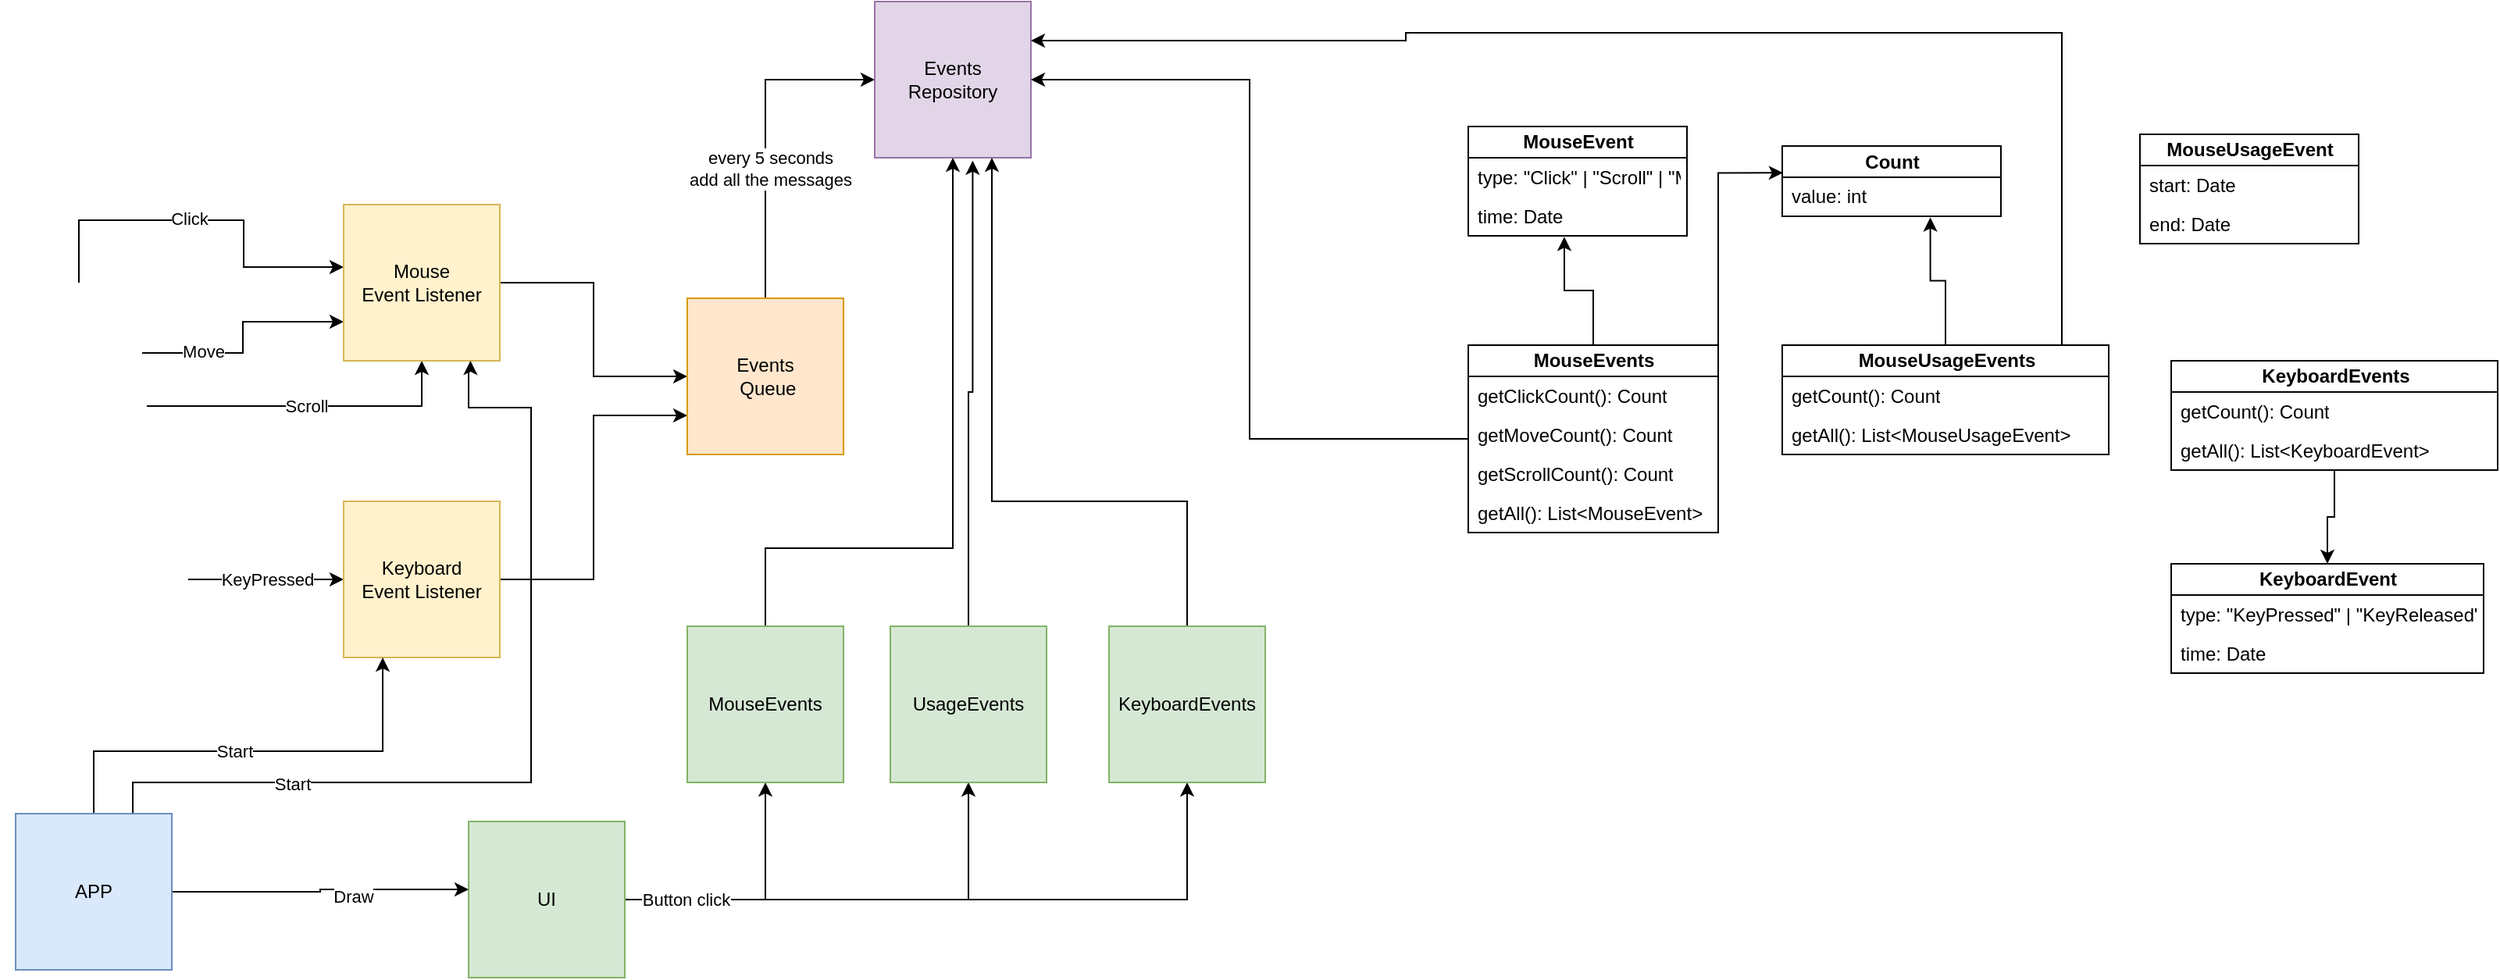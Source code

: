 <mxfile version="20.0.4" type="device"><diagram id="e49PPm_qFX69FSY8J7w2" name="Page-1"><mxGraphModel dx="1454" dy="904" grid="1" gridSize="10" guides="1" tooltips="1" connect="1" arrows="1" fold="1" page="1" pageScale="1" pageWidth="827" pageHeight="1169" math="0" shadow="0"><root><mxCell id="0"/><mxCell id="1" parent="0"/><mxCell id="9jS9S2Lwdvf-v5Fh1Jns-4" style="edgeStyle=orthogonalEdgeStyle;rounded=0;orthogonalLoop=1;jettySize=auto;html=1;" edge="1" parent="1" source="9jS9S2Lwdvf-v5Fh1Jns-1"><mxGeometry relative="1" as="geometry"><mxPoint x="250" y="180" as="targetPoint"/><Array as="points"><mxPoint x="81" y="150"/><mxPoint x="186" y="150"/><mxPoint x="186" y="180"/></Array></mxGeometry></mxCell><mxCell id="9jS9S2Lwdvf-v5Fh1Jns-5" value="Click" style="edgeLabel;html=1;align=center;verticalAlign=middle;resizable=0;points=[];" vertex="1" connectable="0" parent="9jS9S2Lwdvf-v5Fh1Jns-4"><mxGeometry x="-0.077" y="1" relative="1" as="geometry"><mxPoint as="offset"/></mxGeometry></mxCell><mxCell id="9jS9S2Lwdvf-v5Fh1Jns-6" value="Scroll" style="edgeStyle=orthogonalEdgeStyle;rounded=0;orthogonalLoop=1;jettySize=auto;html=1;entryX=0.5;entryY=1;entryDx=0;entryDy=0;exitX=1.037;exitY=0.878;exitDx=0;exitDy=0;exitPerimeter=0;" edge="1" parent="1" source="9jS9S2Lwdvf-v5Fh1Jns-1" target="9jS9S2Lwdvf-v5Fh1Jns-3"><mxGeometry relative="1" as="geometry"/></mxCell><mxCell id="9jS9S2Lwdvf-v5Fh1Jns-7" style="edgeStyle=orthogonalEdgeStyle;rounded=0;orthogonalLoop=1;jettySize=auto;html=1;entryX=0;entryY=0.75;entryDx=0;entryDy=0;" edge="1" parent="1" source="9jS9S2Lwdvf-v5Fh1Jns-1" target="9jS9S2Lwdvf-v5Fh1Jns-3"><mxGeometry relative="1" as="geometry"/></mxCell><mxCell id="9jS9S2Lwdvf-v5Fh1Jns-8" value="Move" style="edgeLabel;html=1;align=center;verticalAlign=middle;resizable=0;points=[];" vertex="1" connectable="0" parent="9jS9S2Lwdvf-v5Fh1Jns-7"><mxGeometry x="-0.476" y="1" relative="1" as="geometry"><mxPoint as="offset"/></mxGeometry></mxCell><mxCell id="9jS9S2Lwdvf-v5Fh1Jns-1" value="" style="shape=image;verticalLabelPosition=bottom;labelBackgroundColor=default;verticalAlign=top;aspect=fixed;imageAspect=0;image=https://img.freepik.com/free-icon/mouse-computer-with-electric-cable_318-9482.jpg?w=2000;" vertex="1" parent="1"><mxGeometry x="40" y="190" width="81" height="90" as="geometry"/></mxCell><mxCell id="9jS9S2Lwdvf-v5Fh1Jns-11" value="KeyPressed" style="edgeStyle=orthogonalEdgeStyle;rounded=0;orthogonalLoop=1;jettySize=auto;html=1;" edge="1" parent="1" source="9jS9S2Lwdvf-v5Fh1Jns-2" target="9jS9S2Lwdvf-v5Fh1Jns-10"><mxGeometry relative="1" as="geometry"/></mxCell><mxCell id="9jS9S2Lwdvf-v5Fh1Jns-2" value="" style="shape=image;verticalLabelPosition=bottom;labelBackgroundColor=default;verticalAlign=top;aspect=fixed;imageAspect=0;image=https://img.freepik.com/free-vector/illustration-computer-keyboard_53876-5567.jpg?w=2000;" vertex="1" parent="1"><mxGeometry x="30.5" y="320" width="120" height="120" as="geometry"/></mxCell><mxCell id="9jS9S2Lwdvf-v5Fh1Jns-13" style="edgeStyle=orthogonalEdgeStyle;rounded=0;orthogonalLoop=1;jettySize=auto;html=1;" edge="1" parent="1" source="9jS9S2Lwdvf-v5Fh1Jns-3" target="9jS9S2Lwdvf-v5Fh1Jns-12"><mxGeometry relative="1" as="geometry"/></mxCell><mxCell id="9jS9S2Lwdvf-v5Fh1Jns-3" value="Mouse &lt;br&gt;Event Listener" style="whiteSpace=wrap;html=1;aspect=fixed;fillColor=#fff2cc;strokeColor=#d6b656;" vertex="1" parent="1"><mxGeometry x="250" y="140" width="100" height="100" as="geometry"/></mxCell><mxCell id="9jS9S2Lwdvf-v5Fh1Jns-14" style="edgeStyle=orthogonalEdgeStyle;rounded=0;orthogonalLoop=1;jettySize=auto;html=1;entryX=0;entryY=0.75;entryDx=0;entryDy=0;" edge="1" parent="1" source="9jS9S2Lwdvf-v5Fh1Jns-10" target="9jS9S2Lwdvf-v5Fh1Jns-12"><mxGeometry relative="1" as="geometry"/></mxCell><mxCell id="9jS9S2Lwdvf-v5Fh1Jns-10" value="Keyboard&lt;br&gt;Event Listener" style="whiteSpace=wrap;html=1;aspect=fixed;fillColor=#fff2cc;strokeColor=#d6b656;" vertex="1" parent="1"><mxGeometry x="250" y="330" width="100" height="100" as="geometry"/></mxCell><mxCell id="9jS9S2Lwdvf-v5Fh1Jns-17" style="edgeStyle=orthogonalEdgeStyle;rounded=0;orthogonalLoop=1;jettySize=auto;html=1;entryX=0;entryY=0.5;entryDx=0;entryDy=0;exitX=0.5;exitY=0;exitDx=0;exitDy=0;" edge="1" parent="1" source="9jS9S2Lwdvf-v5Fh1Jns-12" target="9jS9S2Lwdvf-v5Fh1Jns-15"><mxGeometry relative="1" as="geometry"/></mxCell><mxCell id="9jS9S2Lwdvf-v5Fh1Jns-18" value="every 5 seconds&lt;br&gt;add all the messages" style="edgeLabel;html=1;align=center;verticalAlign=middle;resizable=0;points=[];" vertex="1" connectable="0" parent="9jS9S2Lwdvf-v5Fh1Jns-17"><mxGeometry x="-0.205" y="-3" relative="1" as="geometry"><mxPoint as="offset"/></mxGeometry></mxCell><mxCell id="9jS9S2Lwdvf-v5Fh1Jns-12" value="Events&lt;br&gt;&amp;nbsp;Queue" style="whiteSpace=wrap;html=1;aspect=fixed;fillColor=#ffe6cc;strokeColor=#d79b00;" vertex="1" parent="1"><mxGeometry x="470" y="200" width="100" height="100" as="geometry"/></mxCell><mxCell id="9jS9S2Lwdvf-v5Fh1Jns-15" value="Events&lt;br&gt;Repository" style="whiteSpace=wrap;html=1;aspect=fixed;fillColor=#e1d5e7;strokeColor=#9673a6;" vertex="1" parent="1"><mxGeometry x="590" y="10" width="100" height="100" as="geometry"/></mxCell><mxCell id="9jS9S2Lwdvf-v5Fh1Jns-33" style="edgeStyle=orthogonalEdgeStyle;rounded=0;orthogonalLoop=1;jettySize=auto;html=1;entryX=0.5;entryY=1;entryDx=0;entryDy=0;" edge="1" parent="1" source="9jS9S2Lwdvf-v5Fh1Jns-19" target="9jS9S2Lwdvf-v5Fh1Jns-30"><mxGeometry relative="1" as="geometry"/></mxCell><mxCell id="9jS9S2Lwdvf-v5Fh1Jns-35" style="edgeStyle=orthogonalEdgeStyle;rounded=0;orthogonalLoop=1;jettySize=auto;html=1;" edge="1" parent="1" source="9jS9S2Lwdvf-v5Fh1Jns-19" target="9jS9S2Lwdvf-v5Fh1Jns-31"><mxGeometry relative="1" as="geometry"/></mxCell><mxCell id="9jS9S2Lwdvf-v5Fh1Jns-36" style="edgeStyle=orthogonalEdgeStyle;rounded=0;orthogonalLoop=1;jettySize=auto;html=1;" edge="1" parent="1" source="9jS9S2Lwdvf-v5Fh1Jns-19" target="9jS9S2Lwdvf-v5Fh1Jns-32"><mxGeometry relative="1" as="geometry"/></mxCell><mxCell id="9jS9S2Lwdvf-v5Fh1Jns-41" value="Button click" style="edgeLabel;html=1;align=center;verticalAlign=middle;resizable=0;points=[];" vertex="1" connectable="0" parent="9jS9S2Lwdvf-v5Fh1Jns-36"><mxGeometry x="-0.66" y="-4" relative="1" as="geometry"><mxPoint x="-11" y="-4" as="offset"/></mxGeometry></mxCell><mxCell id="9jS9S2Lwdvf-v5Fh1Jns-19" value="UI" style="whiteSpace=wrap;html=1;aspect=fixed;fillColor=#d5e8d4;strokeColor=#82b366;" vertex="1" parent="1"><mxGeometry x="330" y="535" width="100" height="100" as="geometry"/></mxCell><mxCell id="9jS9S2Lwdvf-v5Fh1Jns-22" style="edgeStyle=orthogonalEdgeStyle;rounded=0;orthogonalLoop=1;jettySize=auto;html=1;entryX=0.25;entryY=1;entryDx=0;entryDy=0;" edge="1" parent="1" source="9jS9S2Lwdvf-v5Fh1Jns-21" target="9jS9S2Lwdvf-v5Fh1Jns-10"><mxGeometry relative="1" as="geometry"><Array as="points"><mxPoint x="90" y="490"/><mxPoint x="275" y="490"/></Array></mxGeometry></mxCell><mxCell id="9jS9S2Lwdvf-v5Fh1Jns-23" value="Start" style="edgeLabel;html=1;align=center;verticalAlign=middle;resizable=0;points=[];" vertex="1" connectable="0" parent="9jS9S2Lwdvf-v5Fh1Jns-22"><mxGeometry x="-0.2" y="-3" relative="1" as="geometry"><mxPoint x="16" y="-3" as="offset"/></mxGeometry></mxCell><mxCell id="9jS9S2Lwdvf-v5Fh1Jns-26" style="edgeStyle=orthogonalEdgeStyle;rounded=0;orthogonalLoop=1;jettySize=auto;html=1;entryX=0;entryY=0.435;entryDx=0;entryDy=0;entryPerimeter=0;" edge="1" parent="1" source="9jS9S2Lwdvf-v5Fh1Jns-21" target="9jS9S2Lwdvf-v5Fh1Jns-19"><mxGeometry relative="1" as="geometry"/></mxCell><mxCell id="9jS9S2Lwdvf-v5Fh1Jns-27" value="Draw" style="edgeLabel;html=1;align=center;verticalAlign=middle;resizable=0;points=[];" vertex="1" connectable="0" parent="9jS9S2Lwdvf-v5Fh1Jns-26"><mxGeometry x="0.217" y="-4" relative="1" as="geometry"><mxPoint x="1" as="offset"/></mxGeometry></mxCell><mxCell id="9jS9S2Lwdvf-v5Fh1Jns-28" style="edgeStyle=orthogonalEdgeStyle;rounded=0;orthogonalLoop=1;jettySize=auto;html=1;exitX=0.75;exitY=0;exitDx=0;exitDy=0;entryX=0.812;entryY=1;entryDx=0;entryDy=0;entryPerimeter=0;" edge="1" parent="1" source="9jS9S2Lwdvf-v5Fh1Jns-21" target="9jS9S2Lwdvf-v5Fh1Jns-3"><mxGeometry relative="1" as="geometry"><mxPoint x="330" y="260" as="targetPoint"/><Array as="points"><mxPoint x="115" y="510"/><mxPoint x="370" y="510"/><mxPoint x="370" y="270"/><mxPoint x="330" y="270"/><mxPoint x="330" y="244"/><mxPoint x="331" y="244"/></Array></mxGeometry></mxCell><mxCell id="9jS9S2Lwdvf-v5Fh1Jns-29" value="Start" style="edgeLabel;html=1;align=center;verticalAlign=middle;resizable=0;points=[];" vertex="1" connectable="0" parent="9jS9S2Lwdvf-v5Fh1Jns-28"><mxGeometry x="-0.584" relative="1" as="geometry"><mxPoint y="1" as="offset"/></mxGeometry></mxCell><mxCell id="9jS9S2Lwdvf-v5Fh1Jns-21" value="APP" style="whiteSpace=wrap;html=1;aspect=fixed;fillColor=#dae8fc;strokeColor=#6c8ebf;" vertex="1" parent="1"><mxGeometry x="40" y="530" width="100" height="100" as="geometry"/></mxCell><mxCell id="9jS9S2Lwdvf-v5Fh1Jns-37" style="edgeStyle=orthogonalEdgeStyle;rounded=0;orthogonalLoop=1;jettySize=auto;html=1;entryX=0.5;entryY=1;entryDx=0;entryDy=0;" edge="1" parent="1" source="9jS9S2Lwdvf-v5Fh1Jns-30" target="9jS9S2Lwdvf-v5Fh1Jns-15"><mxGeometry relative="1" as="geometry"><mxPoint x="670" y="220" as="targetPoint"/><Array as="points"><mxPoint x="520" y="360"/><mxPoint x="640" y="360"/></Array></mxGeometry></mxCell><mxCell id="9jS9S2Lwdvf-v5Fh1Jns-30" value="MouseEvents" style="whiteSpace=wrap;html=1;aspect=fixed;fillColor=#d5e8d4;strokeColor=#82b366;" vertex="1" parent="1"><mxGeometry x="470" y="410" width="100" height="100" as="geometry"/></mxCell><mxCell id="9jS9S2Lwdvf-v5Fh1Jns-39" style="edgeStyle=orthogonalEdgeStyle;rounded=0;orthogonalLoop=1;jettySize=auto;html=1;entryX=0.75;entryY=1;entryDx=0;entryDy=0;" edge="1" parent="1" source="9jS9S2Lwdvf-v5Fh1Jns-31" target="9jS9S2Lwdvf-v5Fh1Jns-15"><mxGeometry relative="1" as="geometry"><Array as="points"><mxPoint x="790" y="330"/><mxPoint x="665" y="330"/></Array></mxGeometry></mxCell><mxCell id="9jS9S2Lwdvf-v5Fh1Jns-31" value="KeyboardEvents" style="whiteSpace=wrap;html=1;aspect=fixed;fillColor=#d5e8d4;strokeColor=#82b366;" vertex="1" parent="1"><mxGeometry x="740" y="410" width="100" height="100" as="geometry"/></mxCell><mxCell id="9jS9S2Lwdvf-v5Fh1Jns-38" style="edgeStyle=orthogonalEdgeStyle;rounded=0;orthogonalLoop=1;jettySize=auto;html=1;entryX=0.627;entryY=1.019;entryDx=0;entryDy=0;entryPerimeter=0;" edge="1" parent="1" source="9jS9S2Lwdvf-v5Fh1Jns-32" target="9jS9S2Lwdvf-v5Fh1Jns-15"><mxGeometry relative="1" as="geometry"><Array as="points"><mxPoint x="650" y="260"/><mxPoint x="653" y="260"/></Array></mxGeometry></mxCell><mxCell id="9jS9S2Lwdvf-v5Fh1Jns-32" value="UsageEvents" style="whiteSpace=wrap;html=1;aspect=fixed;fillColor=#d5e8d4;strokeColor=#82b366;" vertex="1" parent="1"><mxGeometry x="600" y="410" width="100" height="100" as="geometry"/></mxCell><mxCell id="9jS9S2Lwdvf-v5Fh1Jns-58" style="edgeStyle=orthogonalEdgeStyle;rounded=0;orthogonalLoop=1;jettySize=auto;html=1;entryX=0.439;entryY=1.025;entryDx=0;entryDy=0;entryPerimeter=0;" edge="1" parent="1" source="9jS9S2Lwdvf-v5Fh1Jns-42" target="9jS9S2Lwdvf-v5Fh1Jns-54"><mxGeometry relative="1" as="geometry"/></mxCell><mxCell id="9jS9S2Lwdvf-v5Fh1Jns-67" style="edgeStyle=orthogonalEdgeStyle;rounded=0;orthogonalLoop=1;jettySize=auto;html=1;entryX=0.003;entryY=-0.113;entryDx=0;entryDy=0;entryPerimeter=0;" edge="1" parent="1" source="9jS9S2Lwdvf-v5Fh1Jns-42" target="9jS9S2Lwdvf-v5Fh1Jns-65"><mxGeometry relative="1" as="geometry"><Array as="points"><mxPoint x="1130" y="290"/><mxPoint x="1130" y="120"/></Array></mxGeometry></mxCell><mxCell id="9jS9S2Lwdvf-v5Fh1Jns-73" style="edgeStyle=orthogonalEdgeStyle;rounded=0;orthogonalLoop=1;jettySize=auto;html=1;entryX=1;entryY=0.5;entryDx=0;entryDy=0;" edge="1" parent="1" source="9jS9S2Lwdvf-v5Fh1Jns-42" target="9jS9S2Lwdvf-v5Fh1Jns-15"><mxGeometry relative="1" as="geometry"/></mxCell><mxCell id="9jS9S2Lwdvf-v5Fh1Jns-42" value="MouseEvents" style="swimlane;fontStyle=1;align=center;verticalAlign=middle;childLayout=stackLayout;horizontal=1;startSize=20;horizontalStack=0;resizeParent=1;resizeParentMax=0;resizeLast=0;collapsible=0;marginBottom=0;html=1;" vertex="1" parent="1"><mxGeometry x="970" y="230" width="160" height="120" as="geometry"/></mxCell><mxCell id="9jS9S2Lwdvf-v5Fh1Jns-44" value="getClickCount(): Count&lt;br&gt;" style="text;html=1;strokeColor=none;fillColor=none;align=left;verticalAlign=middle;spacingLeft=4;spacingRight=4;overflow=hidden;rotatable=0;points=[[0,0.5],[1,0.5]];portConstraint=eastwest;" vertex="1" parent="9jS9S2Lwdvf-v5Fh1Jns-42"><mxGeometry y="20" width="160" height="25" as="geometry"/></mxCell><mxCell id="9jS9S2Lwdvf-v5Fh1Jns-46" value="getMoveCount(): Count" style="text;html=1;strokeColor=none;fillColor=none;align=left;verticalAlign=middle;spacingLeft=4;spacingRight=4;overflow=hidden;rotatable=0;points=[[0,0.5],[1,0.5]];portConstraint=eastwest;" vertex="1" parent="9jS9S2Lwdvf-v5Fh1Jns-42"><mxGeometry y="45" width="160" height="25" as="geometry"/></mxCell><mxCell id="9jS9S2Lwdvf-v5Fh1Jns-50" value="getScrollCount(): Count" style="text;html=1;strokeColor=none;fillColor=none;align=left;verticalAlign=middle;spacingLeft=4;spacingRight=4;overflow=hidden;rotatable=0;points=[[0,0.5],[1,0.5]];portConstraint=eastwest;" vertex="1" parent="9jS9S2Lwdvf-v5Fh1Jns-42"><mxGeometry y="70" width="160" height="25" as="geometry"/></mxCell><mxCell id="9jS9S2Lwdvf-v5Fh1Jns-51" value="getAll(): List&amp;lt;MouseEvent&amp;gt;" style="text;html=1;strokeColor=none;fillColor=none;align=left;verticalAlign=middle;spacingLeft=4;spacingRight=4;overflow=hidden;rotatable=0;points=[[0,0.5],[1,0.5]];portConstraint=eastwest;" vertex="1" parent="9jS9S2Lwdvf-v5Fh1Jns-42"><mxGeometry y="95" width="160" height="25" as="geometry"/></mxCell><mxCell id="9jS9S2Lwdvf-v5Fh1Jns-52" value="MouseEvent" style="swimlane;fontStyle=1;align=center;verticalAlign=middle;childLayout=stackLayout;horizontal=1;startSize=20;horizontalStack=0;resizeParent=1;resizeParentMax=0;resizeLast=0;collapsible=0;marginBottom=0;html=1;" vertex="1" parent="1"><mxGeometry x="970" y="90" width="140" height="70" as="geometry"/></mxCell><mxCell id="9jS9S2Lwdvf-v5Fh1Jns-53" value="type: &quot;Click&quot; | &quot;Scroll&quot; | &quot;Move&quot;" style="text;html=1;strokeColor=none;fillColor=none;align=left;verticalAlign=middle;spacingLeft=4;spacingRight=4;overflow=hidden;rotatable=0;points=[[0,0.5],[1,0.5]];portConstraint=eastwest;" vertex="1" parent="9jS9S2Lwdvf-v5Fh1Jns-52"><mxGeometry y="20" width="140" height="25" as="geometry"/></mxCell><mxCell id="9jS9S2Lwdvf-v5Fh1Jns-54" value="time: Date" style="text;html=1;strokeColor=none;fillColor=none;align=left;verticalAlign=middle;spacingLeft=4;spacingRight=4;overflow=hidden;rotatable=0;points=[[0,0.5],[1,0.5]];portConstraint=eastwest;" vertex="1" parent="9jS9S2Lwdvf-v5Fh1Jns-52"><mxGeometry y="45" width="140" height="25" as="geometry"/></mxCell><mxCell id="9jS9S2Lwdvf-v5Fh1Jns-72" style="edgeStyle=orthogonalEdgeStyle;rounded=0;orthogonalLoop=1;jettySize=auto;html=1;entryX=0.677;entryY=1.03;entryDx=0;entryDy=0;entryPerimeter=0;" edge="1" parent="1" source="9jS9S2Lwdvf-v5Fh1Jns-59" target="9jS9S2Lwdvf-v5Fh1Jns-65"><mxGeometry relative="1" as="geometry"/></mxCell><mxCell id="9jS9S2Lwdvf-v5Fh1Jns-74" style="edgeStyle=orthogonalEdgeStyle;rounded=0;orthogonalLoop=1;jettySize=auto;html=1;entryX=1;entryY=0.25;entryDx=0;entryDy=0;" edge="1" parent="1" source="9jS9S2Lwdvf-v5Fh1Jns-59" target="9jS9S2Lwdvf-v5Fh1Jns-15"><mxGeometry relative="1" as="geometry"><Array as="points"><mxPoint x="1350" y="30"/><mxPoint x="930" y="30"/><mxPoint x="930" y="35"/></Array></mxGeometry></mxCell><mxCell id="9jS9S2Lwdvf-v5Fh1Jns-59" value="MouseUsageEvents" style="swimlane;fontStyle=1;align=center;verticalAlign=middle;childLayout=stackLayout;horizontal=1;startSize=20;horizontalStack=0;resizeParent=1;resizeParentMax=0;resizeLast=0;collapsible=0;marginBottom=0;html=1;" vertex="1" parent="1"><mxGeometry x="1171" y="230" width="209" height="70" as="geometry"/></mxCell><mxCell id="9jS9S2Lwdvf-v5Fh1Jns-60" value="getCount(): Count" style="text;html=1;strokeColor=none;fillColor=none;align=left;verticalAlign=middle;spacingLeft=4;spacingRight=4;overflow=hidden;rotatable=0;points=[[0,0.5],[1,0.5]];portConstraint=eastwest;" vertex="1" parent="9jS9S2Lwdvf-v5Fh1Jns-59"><mxGeometry y="20" width="209" height="25" as="geometry"/></mxCell><mxCell id="9jS9S2Lwdvf-v5Fh1Jns-63" value="getAll(): List&amp;lt;MouseUsageEvent&amp;gt;" style="text;html=1;strokeColor=none;fillColor=none;align=left;verticalAlign=middle;spacingLeft=4;spacingRight=4;overflow=hidden;rotatable=0;points=[[0,0.5],[1,0.5]];portConstraint=eastwest;" vertex="1" parent="9jS9S2Lwdvf-v5Fh1Jns-59"><mxGeometry y="45" width="209" height="25" as="geometry"/></mxCell><mxCell id="9jS9S2Lwdvf-v5Fh1Jns-64" value="Count" style="swimlane;fontStyle=1;align=center;verticalAlign=middle;childLayout=stackLayout;horizontal=1;startSize=20;horizontalStack=0;resizeParent=1;resizeParentMax=0;resizeLast=0;collapsible=0;marginBottom=0;html=1;" vertex="1" parent="1"><mxGeometry x="1171" y="102.5" width="140" height="45" as="geometry"/></mxCell><mxCell id="9jS9S2Lwdvf-v5Fh1Jns-65" value="value: int" style="text;html=1;strokeColor=none;fillColor=none;align=left;verticalAlign=middle;spacingLeft=4;spacingRight=4;overflow=hidden;rotatable=0;points=[[0,0.5],[1,0.5]];portConstraint=eastwest;" vertex="1" parent="9jS9S2Lwdvf-v5Fh1Jns-64"><mxGeometry y="20" width="140" height="25" as="geometry"/></mxCell><mxCell id="9jS9S2Lwdvf-v5Fh1Jns-68" value="MouseUsageEvent" style="swimlane;fontStyle=1;align=center;verticalAlign=middle;childLayout=stackLayout;horizontal=1;startSize=20;horizontalStack=0;resizeParent=1;resizeParentMax=0;resizeLast=0;collapsible=0;marginBottom=0;html=1;" vertex="1" parent="1"><mxGeometry x="1400" y="95" width="140" height="70" as="geometry"/></mxCell><mxCell id="9jS9S2Lwdvf-v5Fh1Jns-70" value="start: Date" style="text;html=1;strokeColor=none;fillColor=none;align=left;verticalAlign=middle;spacingLeft=4;spacingRight=4;overflow=hidden;rotatable=0;points=[[0,0.5],[1,0.5]];portConstraint=eastwest;" vertex="1" parent="9jS9S2Lwdvf-v5Fh1Jns-68"><mxGeometry y="20" width="140" height="25" as="geometry"/></mxCell><mxCell id="9jS9S2Lwdvf-v5Fh1Jns-71" value="end: Date" style="text;html=1;strokeColor=none;fillColor=none;align=left;verticalAlign=middle;spacingLeft=4;spacingRight=4;overflow=hidden;rotatable=0;points=[[0,0.5],[1,0.5]];portConstraint=eastwest;" vertex="1" parent="9jS9S2Lwdvf-v5Fh1Jns-68"><mxGeometry y="45" width="140" height="25" as="geometry"/></mxCell><mxCell id="9jS9S2Lwdvf-v5Fh1Jns-82" style="edgeStyle=orthogonalEdgeStyle;rounded=0;orthogonalLoop=1;jettySize=auto;html=1;entryX=0.5;entryY=0;entryDx=0;entryDy=0;" edge="1" parent="1" source="9jS9S2Lwdvf-v5Fh1Jns-76" target="9jS9S2Lwdvf-v5Fh1Jns-79"><mxGeometry relative="1" as="geometry"/></mxCell><mxCell id="9jS9S2Lwdvf-v5Fh1Jns-76" value="KeyboardEvents" style="swimlane;fontStyle=1;align=center;verticalAlign=middle;childLayout=stackLayout;horizontal=1;startSize=20;horizontalStack=0;resizeParent=1;resizeParentMax=0;resizeLast=0;collapsible=0;marginBottom=0;html=1;" vertex="1" parent="1"><mxGeometry x="1420" y="240" width="209" height="70" as="geometry"/></mxCell><mxCell id="9jS9S2Lwdvf-v5Fh1Jns-77" value="getCount(): Count" style="text;html=1;strokeColor=none;fillColor=none;align=left;verticalAlign=middle;spacingLeft=4;spacingRight=4;overflow=hidden;rotatable=0;points=[[0,0.5],[1,0.5]];portConstraint=eastwest;" vertex="1" parent="9jS9S2Lwdvf-v5Fh1Jns-76"><mxGeometry y="20" width="209" height="25" as="geometry"/></mxCell><mxCell id="9jS9S2Lwdvf-v5Fh1Jns-78" value="getAll(): List&amp;lt;KeyboardEvent&amp;gt;" style="text;html=1;strokeColor=none;fillColor=none;align=left;verticalAlign=middle;spacingLeft=4;spacingRight=4;overflow=hidden;rotatable=0;points=[[0,0.5],[1,0.5]];portConstraint=eastwest;" vertex="1" parent="9jS9S2Lwdvf-v5Fh1Jns-76"><mxGeometry y="45" width="209" height="25" as="geometry"/></mxCell><mxCell id="9jS9S2Lwdvf-v5Fh1Jns-79" value="KeyboardEvent" style="swimlane;fontStyle=1;align=center;verticalAlign=middle;childLayout=stackLayout;horizontal=1;startSize=20;horizontalStack=0;resizeParent=1;resizeParentMax=0;resizeLast=0;collapsible=0;marginBottom=0;html=1;" vertex="1" parent="1"><mxGeometry x="1420" y="370" width="200" height="70" as="geometry"/></mxCell><mxCell id="9jS9S2Lwdvf-v5Fh1Jns-80" value="type: &quot;KeyPressed&quot; | &quot;KeyReleased&quot;" style="text;html=1;strokeColor=none;fillColor=none;align=left;verticalAlign=middle;spacingLeft=4;spacingRight=4;overflow=hidden;rotatable=0;points=[[0,0.5],[1,0.5]];portConstraint=eastwest;" vertex="1" parent="9jS9S2Lwdvf-v5Fh1Jns-79"><mxGeometry y="20" width="200" height="25" as="geometry"/></mxCell><mxCell id="9jS9S2Lwdvf-v5Fh1Jns-81" value="time: Date" style="text;html=1;strokeColor=none;fillColor=none;align=left;verticalAlign=middle;spacingLeft=4;spacingRight=4;overflow=hidden;rotatable=0;points=[[0,0.5],[1,0.5]];portConstraint=eastwest;" vertex="1" parent="9jS9S2Lwdvf-v5Fh1Jns-79"><mxGeometry y="45" width="200" height="25" as="geometry"/></mxCell></root></mxGraphModel></diagram></mxfile>